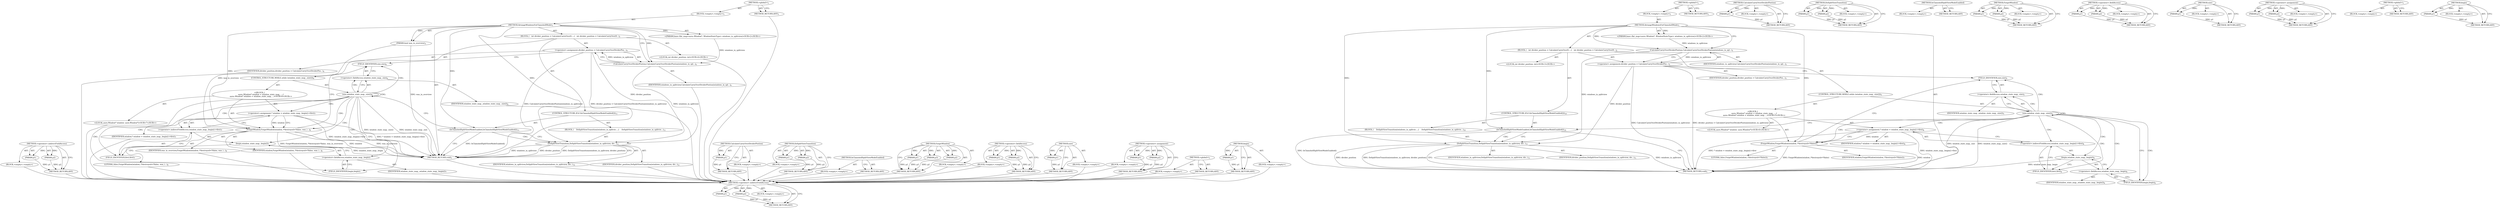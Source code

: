 digraph "begin" {
vulnerable_81 [label=<(METHOD,&lt;operator&gt;.indirectFieldAccess)>];
vulnerable_82 [label=<(PARAM,p1)>];
vulnerable_83 [label=<(PARAM,p2)>];
vulnerable_84 [label=<(BLOCK,&lt;empty&gt;,&lt;empty&gt;)>];
vulnerable_85 [label=<(METHOD_RETURN,ANY)>];
vulnerable_6 [label=<(METHOD,&lt;global&gt;)<SUB>1</SUB>>];
vulnerable_7 [label=<(BLOCK,&lt;empty&gt;,&lt;empty&gt;)<SUB>1</SUB>>];
vulnerable_8 [label=<(METHOD,ArrangeWindowsForClamshellMode)<SUB>1</SUB>>];
vulnerable_9 [label="<(PARAM,base::flat_map&lt;aura::Window*, WindowStateType&gt; windows_in_splitview)<SUB>2</SUB>>"];
vulnerable_10 [label=<(BLOCK,{
   int divider_position = CalculateCarryOverD...,{
   int divider_position = CalculateCarryOverD...)<SUB>2</SUB>>];
vulnerable_11 [label="<(LOCAL,int divider_position: int)<SUB>3</SUB>>"];
vulnerable_12 [label=<(&lt;operator&gt;.assignment,divider_position = CalculateCarryOverDividerPos...)<SUB>3</SUB>>];
vulnerable_13 [label=<(IDENTIFIER,divider_position,divider_position = CalculateCarryOverDividerPos...)<SUB>3</SUB>>];
vulnerable_14 [label=<(CalculateCarryOverDividerPostion,CalculateCarryOverDividerPostion(windows_in_spl...)<SUB>3</SUB>>];
vulnerable_15 [label=<(IDENTIFIER,windows_in_splitview,CalculateCarryOverDividerPostion(windows_in_spl...)<SUB>3</SUB>>];
vulnerable_16 [label=<(CONTROL_STRUCTURE,WHILE,while (window_state_map_.size()))<SUB>5</SUB>>];
vulnerable_17 [label=<(size,window_state_map_.size())<SUB>5</SUB>>];
vulnerable_18 [label=<(&lt;operator&gt;.fieldAccess,window_state_map_.size)<SUB>5</SUB>>];
vulnerable_19 [label=<(IDENTIFIER,window_state_map_,window_state_map_.size())<SUB>5</SUB>>];
vulnerable_20 [label=<(FIELD_IDENTIFIER,size,size)<SUB>5</SUB>>];
vulnerable_21 [label="<(BLOCK,{
     aura::Window* window = window_state_map_...,{
     aura::Window* window = window_state_map_...)<SUB>5</SUB>>"];
vulnerable_22 [label="<(LOCAL,aura.Window* window: aura.Window*)<SUB>6</SUB>>"];
vulnerable_23 [label=<(&lt;operator&gt;.assignment,* window = window_state_map_.begin()-&gt;first)<SUB>6</SUB>>];
vulnerable_24 [label=<(IDENTIFIER,window,* window = window_state_map_.begin()-&gt;first)<SUB>6</SUB>>];
vulnerable_25 [label=<(&lt;operator&gt;.indirectFieldAccess,window_state_map_.begin()-&gt;first)<SUB>6</SUB>>];
vulnerable_26 [label=<(begin,window_state_map_.begin())<SUB>6</SUB>>];
vulnerable_27 [label=<(&lt;operator&gt;.fieldAccess,window_state_map_.begin)<SUB>6</SUB>>];
vulnerable_28 [label=<(IDENTIFIER,window_state_map_,window_state_map_.begin())<SUB>6</SUB>>];
vulnerable_29 [label=<(FIELD_IDENTIFIER,begin,begin)<SUB>6</SUB>>];
vulnerable_30 [label=<(FIELD_IDENTIFIER,first,first)<SUB>6</SUB>>];
vulnerable_31 [label=<(ForgetWindow,ForgetWindow(window, /*destroyed=*/false))<SUB>7</SUB>>];
vulnerable_32 [label=<(IDENTIFIER,window,ForgetWindow(window, /*destroyed=*/false))<SUB>7</SUB>>];
vulnerable_33 [label=<(LITERAL,false,ForgetWindow(window, /*destroyed=*/false))<SUB>7</SUB>>];
vulnerable_34 [label=<(CONTROL_STRUCTURE,IF,if (IsClamshellSplitViewModeEnabled()))<SUB>10</SUB>>];
vulnerable_35 [label=<(IsClamshellSplitViewModeEnabled,IsClamshellSplitViewModeEnabled())<SUB>10</SUB>>];
vulnerable_36 [label=<(BLOCK,{
    DoSplitViewTransition(windows_in_splitvie...,{
    DoSplitViewTransition(windows_in_splitvie...)<SUB>10</SUB>>];
vulnerable_37 [label=<(DoSplitViewTransition,DoSplitViewTransition(windows_in_splitview, div...)<SUB>11</SUB>>];
vulnerable_38 [label=<(IDENTIFIER,windows_in_splitview,DoSplitViewTransition(windows_in_splitview, div...)<SUB>11</SUB>>];
vulnerable_39 [label=<(IDENTIFIER,divider_position,DoSplitViewTransition(windows_in_splitview, div...)<SUB>11</SUB>>];
vulnerable_40 [label=<(METHOD_RETURN,void)<SUB>1</SUB>>];
vulnerable_42 [label=<(METHOD_RETURN,ANY)<SUB>1</SUB>>];
vulnerable_68 [label=<(METHOD,CalculateCarryOverDividerPostion)>];
vulnerable_69 [label=<(PARAM,p1)>];
vulnerable_70 [label=<(BLOCK,&lt;empty&gt;,&lt;empty&gt;)>];
vulnerable_71 [label=<(METHOD_RETURN,ANY)>];
vulnerable_98 [label=<(METHOD,DoSplitViewTransition)>];
vulnerable_99 [label=<(PARAM,p1)>];
vulnerable_100 [label=<(PARAM,p2)>];
vulnerable_101 [label=<(BLOCK,&lt;empty&gt;,&lt;empty&gt;)>];
vulnerable_102 [label=<(METHOD_RETURN,ANY)>];
vulnerable_95 [label=<(METHOD,IsClamshellSplitViewModeEnabled)>];
vulnerable_96 [label=<(BLOCK,&lt;empty&gt;,&lt;empty&gt;)>];
vulnerable_97 [label=<(METHOD_RETURN,ANY)>];
vulnerable_90 [label=<(METHOD,ForgetWindow)>];
vulnerable_91 [label=<(PARAM,p1)>];
vulnerable_92 [label=<(PARAM,p2)>];
vulnerable_93 [label=<(BLOCK,&lt;empty&gt;,&lt;empty&gt;)>];
vulnerable_94 [label=<(METHOD_RETURN,ANY)>];
vulnerable_76 [label=<(METHOD,&lt;operator&gt;.fieldAccess)>];
vulnerable_77 [label=<(PARAM,p1)>];
vulnerable_78 [label=<(PARAM,p2)>];
vulnerable_79 [label=<(BLOCK,&lt;empty&gt;,&lt;empty&gt;)>];
vulnerable_80 [label=<(METHOD_RETURN,ANY)>];
vulnerable_72 [label=<(METHOD,size)>];
vulnerable_73 [label=<(PARAM,p1)>];
vulnerable_74 [label=<(BLOCK,&lt;empty&gt;,&lt;empty&gt;)>];
vulnerable_75 [label=<(METHOD_RETURN,ANY)>];
vulnerable_63 [label=<(METHOD,&lt;operator&gt;.assignment)>];
vulnerable_64 [label=<(PARAM,p1)>];
vulnerable_65 [label=<(PARAM,p2)>];
vulnerable_66 [label=<(BLOCK,&lt;empty&gt;,&lt;empty&gt;)>];
vulnerable_67 [label=<(METHOD_RETURN,ANY)>];
vulnerable_57 [label=<(METHOD,&lt;global&gt;)<SUB>1</SUB>>];
vulnerable_58 [label=<(BLOCK,&lt;empty&gt;,&lt;empty&gt;)>];
vulnerable_59 [label=<(METHOD_RETURN,ANY)>];
vulnerable_86 [label=<(METHOD,begin)>];
vulnerable_87 [label=<(PARAM,p1)>];
vulnerable_88 [label=<(BLOCK,&lt;empty&gt;,&lt;empty&gt;)>];
vulnerable_89 [label=<(METHOD_RETURN,ANY)>];
fixed_83 [label=<(METHOD,&lt;operator&gt;.indirectFieldAccess)>];
fixed_84 [label=<(PARAM,p1)>];
fixed_85 [label=<(PARAM,p2)>];
fixed_86 [label=<(BLOCK,&lt;empty&gt;,&lt;empty&gt;)>];
fixed_87 [label=<(METHOD_RETURN,ANY)>];
fixed_6 [label=<(METHOD,&lt;global&gt;)<SUB>1</SUB>>];
fixed_7 [label=<(BLOCK,&lt;empty&gt;,&lt;empty&gt;)<SUB>1</SUB>>];
fixed_8 [label=<(METHOD,ArrangeWindowsForClamshellMode)<SUB>1</SUB>>];
fixed_9 [label="<(PARAM,base::flat_map&lt;aura::Window*, WindowStateType&gt; windows_in_splitview)<SUB>2</SUB>>"];
fixed_10 [label=<(PARAM,bool was_in_overview)<SUB>3</SUB>>];
fixed_11 [label=<(BLOCK,{
   int divider_position = CalculateCarryOverD...,{
   int divider_position = CalculateCarryOverD...)<SUB>3</SUB>>];
fixed_12 [label="<(LOCAL,int divider_position: int)<SUB>4</SUB>>"];
fixed_13 [label=<(&lt;operator&gt;.assignment,divider_position = CalculateCarryOverDividerPos...)<SUB>4</SUB>>];
fixed_14 [label=<(IDENTIFIER,divider_position,divider_position = CalculateCarryOverDividerPos...)<SUB>4</SUB>>];
fixed_15 [label=<(CalculateCarryOverDividerPostion,CalculateCarryOverDividerPostion(windows_in_spl...)<SUB>4</SUB>>];
fixed_16 [label=<(IDENTIFIER,windows_in_splitview,CalculateCarryOverDividerPostion(windows_in_spl...)<SUB>4</SUB>>];
fixed_17 [label=<(CONTROL_STRUCTURE,WHILE,while (window_state_map_.size()))<SUB>6</SUB>>];
fixed_18 [label=<(size,window_state_map_.size())<SUB>6</SUB>>];
fixed_19 [label=<(&lt;operator&gt;.fieldAccess,window_state_map_.size)<SUB>6</SUB>>];
fixed_20 [label=<(IDENTIFIER,window_state_map_,window_state_map_.size())<SUB>6</SUB>>];
fixed_21 [label=<(FIELD_IDENTIFIER,size,size)<SUB>6</SUB>>];
fixed_22 [label="<(BLOCK,{
     aura::Window* window = window_state_map_...,{
     aura::Window* window = window_state_map_...)<SUB>6</SUB>>"];
fixed_23 [label="<(LOCAL,aura.Window* window: aura.Window*)<SUB>7</SUB>>"];
fixed_24 [label=<(&lt;operator&gt;.assignment,* window = window_state_map_.begin()-&gt;first)<SUB>7</SUB>>];
fixed_25 [label=<(IDENTIFIER,window,* window = window_state_map_.begin()-&gt;first)<SUB>7</SUB>>];
fixed_26 [label=<(&lt;operator&gt;.indirectFieldAccess,window_state_map_.begin()-&gt;first)<SUB>7</SUB>>];
fixed_27 [label=<(begin,window_state_map_.begin())<SUB>7</SUB>>];
fixed_28 [label=<(&lt;operator&gt;.fieldAccess,window_state_map_.begin)<SUB>7</SUB>>];
fixed_29 [label=<(IDENTIFIER,window_state_map_,window_state_map_.begin())<SUB>7</SUB>>];
fixed_30 [label=<(FIELD_IDENTIFIER,begin,begin)<SUB>7</SUB>>];
fixed_31 [label=<(FIELD_IDENTIFIER,first,first)<SUB>7</SUB>>];
fixed_32 [label=<(ForgetWindow,ForgetWindow(window, /*destroyed=*/false, was_i...)<SUB>8</SUB>>];
fixed_33 [label=<(IDENTIFIER,window,ForgetWindow(window, /*destroyed=*/false, was_i...)<SUB>8</SUB>>];
fixed_34 [label=<(LITERAL,false,ForgetWindow(window, /*destroyed=*/false, was_i...)<SUB>8</SUB>>];
fixed_35 [label=<(IDENTIFIER,was_in_overview,ForgetWindow(window, /*destroyed=*/false, was_i...)<SUB>8</SUB>>];
fixed_36 [label=<(CONTROL_STRUCTURE,IF,if (IsClamshellSplitViewModeEnabled()))<SUB>11</SUB>>];
fixed_37 [label=<(IsClamshellSplitViewModeEnabled,IsClamshellSplitViewModeEnabled())<SUB>11</SUB>>];
fixed_38 [label=<(BLOCK,{
    DoSplitViewTransition(windows_in_splitvie...,{
    DoSplitViewTransition(windows_in_splitvie...)<SUB>11</SUB>>];
fixed_39 [label=<(DoSplitViewTransition,DoSplitViewTransition(windows_in_splitview, div...)<SUB>12</SUB>>];
fixed_40 [label=<(IDENTIFIER,windows_in_splitview,DoSplitViewTransition(windows_in_splitview, div...)<SUB>12</SUB>>];
fixed_41 [label=<(IDENTIFIER,divider_position,DoSplitViewTransition(windows_in_splitview, div...)<SUB>12</SUB>>];
fixed_42 [label=<(METHOD_RETURN,void)<SUB>1</SUB>>];
fixed_44 [label=<(METHOD_RETURN,ANY)<SUB>1</SUB>>];
fixed_70 [label=<(METHOD,CalculateCarryOverDividerPostion)>];
fixed_71 [label=<(PARAM,p1)>];
fixed_72 [label=<(BLOCK,&lt;empty&gt;,&lt;empty&gt;)>];
fixed_73 [label=<(METHOD_RETURN,ANY)>];
fixed_101 [label=<(METHOD,DoSplitViewTransition)>];
fixed_102 [label=<(PARAM,p1)>];
fixed_103 [label=<(PARAM,p2)>];
fixed_104 [label=<(BLOCK,&lt;empty&gt;,&lt;empty&gt;)>];
fixed_105 [label=<(METHOD_RETURN,ANY)>];
fixed_98 [label=<(METHOD,IsClamshellSplitViewModeEnabled)>];
fixed_99 [label=<(BLOCK,&lt;empty&gt;,&lt;empty&gt;)>];
fixed_100 [label=<(METHOD_RETURN,ANY)>];
fixed_92 [label=<(METHOD,ForgetWindow)>];
fixed_93 [label=<(PARAM,p1)>];
fixed_94 [label=<(PARAM,p2)>];
fixed_95 [label=<(PARAM,p3)>];
fixed_96 [label=<(BLOCK,&lt;empty&gt;,&lt;empty&gt;)>];
fixed_97 [label=<(METHOD_RETURN,ANY)>];
fixed_78 [label=<(METHOD,&lt;operator&gt;.fieldAccess)>];
fixed_79 [label=<(PARAM,p1)>];
fixed_80 [label=<(PARAM,p2)>];
fixed_81 [label=<(BLOCK,&lt;empty&gt;,&lt;empty&gt;)>];
fixed_82 [label=<(METHOD_RETURN,ANY)>];
fixed_74 [label=<(METHOD,size)>];
fixed_75 [label=<(PARAM,p1)>];
fixed_76 [label=<(BLOCK,&lt;empty&gt;,&lt;empty&gt;)>];
fixed_77 [label=<(METHOD_RETURN,ANY)>];
fixed_65 [label=<(METHOD,&lt;operator&gt;.assignment)>];
fixed_66 [label=<(PARAM,p1)>];
fixed_67 [label=<(PARAM,p2)>];
fixed_68 [label=<(BLOCK,&lt;empty&gt;,&lt;empty&gt;)>];
fixed_69 [label=<(METHOD_RETURN,ANY)>];
fixed_59 [label=<(METHOD,&lt;global&gt;)<SUB>1</SUB>>];
fixed_60 [label=<(BLOCK,&lt;empty&gt;,&lt;empty&gt;)>];
fixed_61 [label=<(METHOD_RETURN,ANY)>];
fixed_88 [label=<(METHOD,begin)>];
fixed_89 [label=<(PARAM,p1)>];
fixed_90 [label=<(BLOCK,&lt;empty&gt;,&lt;empty&gt;)>];
fixed_91 [label=<(METHOD_RETURN,ANY)>];
vulnerable_81 -> vulnerable_82  [key=0, label="AST: "];
vulnerable_81 -> vulnerable_82  [key=1, label="DDG: "];
vulnerable_81 -> vulnerable_84  [key=0, label="AST: "];
vulnerable_81 -> vulnerable_83  [key=0, label="AST: "];
vulnerable_81 -> vulnerable_83  [key=1, label="DDG: "];
vulnerable_81 -> vulnerable_85  [key=0, label="AST: "];
vulnerable_81 -> vulnerable_85  [key=1, label="CFG: "];
vulnerable_82 -> vulnerable_85  [key=0, label="DDG: p1"];
vulnerable_83 -> vulnerable_85  [key=0, label="DDG: p2"];
vulnerable_6 -> vulnerable_7  [key=0, label="AST: "];
vulnerable_6 -> vulnerable_42  [key=0, label="AST: "];
vulnerable_6 -> vulnerable_42  [key=1, label="CFG: "];
vulnerable_7 -> vulnerable_8  [key=0, label="AST: "];
vulnerable_8 -> vulnerable_9  [key=0, label="AST: "];
vulnerable_8 -> vulnerable_9  [key=1, label="DDG: "];
vulnerable_8 -> vulnerable_10  [key=0, label="AST: "];
vulnerable_8 -> vulnerable_40  [key=0, label="AST: "];
vulnerable_8 -> vulnerable_14  [key=0, label="CFG: "];
vulnerable_8 -> vulnerable_14  [key=1, label="DDG: "];
vulnerable_8 -> vulnerable_35  [key=0, label="DDG: "];
vulnerable_8 -> vulnerable_31  [key=0, label="DDG: "];
vulnerable_8 -> vulnerable_37  [key=0, label="DDG: "];
vulnerable_9 -> vulnerable_14  [key=0, label="DDG: windows_in_splitview"];
vulnerable_10 -> vulnerable_11  [key=0, label="AST: "];
vulnerable_10 -> vulnerable_12  [key=0, label="AST: "];
vulnerable_10 -> vulnerable_16  [key=0, label="AST: "];
vulnerable_10 -> vulnerable_34  [key=0, label="AST: "];
vulnerable_12 -> vulnerable_13  [key=0, label="AST: "];
vulnerable_12 -> vulnerable_14  [key=0, label="AST: "];
vulnerable_12 -> vulnerable_20  [key=0, label="CFG: "];
vulnerable_12 -> vulnerable_40  [key=0, label="DDG: CalculateCarryOverDividerPostion(windows_in_splitview)"];
vulnerable_12 -> vulnerable_40  [key=1, label="DDG: divider_position = CalculateCarryOverDividerPostion(windows_in_splitview)"];
vulnerable_12 -> vulnerable_37  [key=0, label="DDG: divider_position"];
vulnerable_14 -> vulnerable_15  [key=0, label="AST: "];
vulnerable_14 -> vulnerable_12  [key=0, label="CFG: "];
vulnerable_14 -> vulnerable_12  [key=1, label="DDG: windows_in_splitview"];
vulnerable_14 -> vulnerable_37  [key=0, label="DDG: windows_in_splitview"];
vulnerable_16 -> vulnerable_17  [key=0, label="AST: "];
vulnerable_16 -> vulnerable_21  [key=0, label="AST: "];
vulnerable_17 -> vulnerable_18  [key=0, label="AST: "];
vulnerable_17 -> vulnerable_18  [key=1, label="CDG: "];
vulnerable_17 -> vulnerable_35  [key=0, label="CFG: "];
vulnerable_17 -> vulnerable_29  [key=0, label="CFG: "];
vulnerable_17 -> vulnerable_29  [key=1, label="CDG: "];
vulnerable_17 -> vulnerable_40  [key=0, label="DDG: window_state_map_.size"];
vulnerable_17 -> vulnerable_40  [key=1, label="DDG: window_state_map_.size()"];
vulnerable_17 -> vulnerable_17  [key=0, label="CDG: "];
vulnerable_17 -> vulnerable_30  [key=0, label="CDG: "];
vulnerable_17 -> vulnerable_26  [key=0, label="CDG: "];
vulnerable_17 -> vulnerable_23  [key=0, label="CDG: "];
vulnerable_17 -> vulnerable_20  [key=0, label="CDG: "];
vulnerable_17 -> vulnerable_25  [key=0, label="CDG: "];
vulnerable_17 -> vulnerable_27  [key=0, label="CDG: "];
vulnerable_17 -> vulnerable_31  [key=0, label="CDG: "];
vulnerable_18 -> vulnerable_19  [key=0, label="AST: "];
vulnerable_18 -> vulnerable_20  [key=0, label="AST: "];
vulnerable_18 -> vulnerable_17  [key=0, label="CFG: "];
vulnerable_20 -> vulnerable_18  [key=0, label="CFG: "];
vulnerable_21 -> vulnerable_22  [key=0, label="AST: "];
vulnerable_21 -> vulnerable_23  [key=0, label="AST: "];
vulnerable_21 -> vulnerable_31  [key=0, label="AST: "];
vulnerable_23 -> vulnerable_24  [key=0, label="AST: "];
vulnerable_23 -> vulnerable_25  [key=0, label="AST: "];
vulnerable_23 -> vulnerable_31  [key=0, label="CFG: "];
vulnerable_23 -> vulnerable_31  [key=1, label="DDG: window"];
vulnerable_23 -> vulnerable_40  [key=0, label="DDG: window_state_map_.begin()-&gt;first"];
vulnerable_23 -> vulnerable_40  [key=1, label="DDG: * window = window_state_map_.begin()-&gt;first"];
vulnerable_25 -> vulnerable_26  [key=0, label="AST: "];
vulnerable_25 -> vulnerable_30  [key=0, label="AST: "];
vulnerable_25 -> vulnerable_23  [key=0, label="CFG: "];
vulnerable_26 -> vulnerable_27  [key=0, label="AST: "];
vulnerable_26 -> vulnerable_30  [key=0, label="CFG: "];
vulnerable_26 -> vulnerable_40  [key=0, label="DDG: window_state_map_.begin"];
vulnerable_27 -> vulnerable_28  [key=0, label="AST: "];
vulnerable_27 -> vulnerable_29  [key=0, label="AST: "];
vulnerable_27 -> vulnerable_26  [key=0, label="CFG: "];
vulnerable_29 -> vulnerable_27  [key=0, label="CFG: "];
vulnerable_30 -> vulnerable_25  [key=0, label="CFG: "];
vulnerable_31 -> vulnerable_32  [key=0, label="AST: "];
vulnerable_31 -> vulnerable_33  [key=0, label="AST: "];
vulnerable_31 -> vulnerable_20  [key=0, label="CFG: "];
vulnerable_31 -> vulnerable_40  [key=0, label="DDG: window"];
vulnerable_31 -> vulnerable_40  [key=1, label="DDG: ForgetWindow(window, /*destroyed=*/false)"];
vulnerable_34 -> vulnerable_35  [key=0, label="AST: "];
vulnerable_34 -> vulnerable_36  [key=0, label="AST: "];
vulnerable_35 -> vulnerable_40  [key=0, label="CFG: "];
vulnerable_35 -> vulnerable_40  [key=1, label="DDG: IsClamshellSplitViewModeEnabled()"];
vulnerable_35 -> vulnerable_37  [key=0, label="CFG: "];
vulnerable_35 -> vulnerable_37  [key=1, label="CDG: "];
vulnerable_36 -> vulnerable_37  [key=0, label="AST: "];
vulnerable_37 -> vulnerable_38  [key=0, label="AST: "];
vulnerable_37 -> vulnerable_39  [key=0, label="AST: "];
vulnerable_37 -> vulnerable_40  [key=0, label="CFG: "];
vulnerable_37 -> vulnerable_40  [key=1, label="DDG: windows_in_splitview"];
vulnerable_37 -> vulnerable_40  [key=2, label="DDG: divider_position"];
vulnerable_37 -> vulnerable_40  [key=3, label="DDG: DoSplitViewTransition(windows_in_splitview, divider_position)"];
vulnerable_68 -> vulnerable_69  [key=0, label="AST: "];
vulnerable_68 -> vulnerable_69  [key=1, label="DDG: "];
vulnerable_68 -> vulnerable_70  [key=0, label="AST: "];
vulnerable_68 -> vulnerable_71  [key=0, label="AST: "];
vulnerable_68 -> vulnerable_71  [key=1, label="CFG: "];
vulnerable_69 -> vulnerable_71  [key=0, label="DDG: p1"];
vulnerable_98 -> vulnerable_99  [key=0, label="AST: "];
vulnerable_98 -> vulnerable_99  [key=1, label="DDG: "];
vulnerable_98 -> vulnerable_101  [key=0, label="AST: "];
vulnerable_98 -> vulnerable_100  [key=0, label="AST: "];
vulnerable_98 -> vulnerable_100  [key=1, label="DDG: "];
vulnerable_98 -> vulnerable_102  [key=0, label="AST: "];
vulnerable_98 -> vulnerable_102  [key=1, label="CFG: "];
vulnerable_99 -> vulnerable_102  [key=0, label="DDG: p1"];
vulnerable_100 -> vulnerable_102  [key=0, label="DDG: p2"];
vulnerable_95 -> vulnerable_96  [key=0, label="AST: "];
vulnerable_95 -> vulnerable_97  [key=0, label="AST: "];
vulnerable_95 -> vulnerable_97  [key=1, label="CFG: "];
vulnerable_90 -> vulnerable_91  [key=0, label="AST: "];
vulnerable_90 -> vulnerable_91  [key=1, label="DDG: "];
vulnerable_90 -> vulnerable_93  [key=0, label="AST: "];
vulnerable_90 -> vulnerable_92  [key=0, label="AST: "];
vulnerable_90 -> vulnerable_92  [key=1, label="DDG: "];
vulnerable_90 -> vulnerable_94  [key=0, label="AST: "];
vulnerable_90 -> vulnerable_94  [key=1, label="CFG: "];
vulnerable_91 -> vulnerable_94  [key=0, label="DDG: p1"];
vulnerable_92 -> vulnerable_94  [key=0, label="DDG: p2"];
vulnerable_76 -> vulnerable_77  [key=0, label="AST: "];
vulnerable_76 -> vulnerable_77  [key=1, label="DDG: "];
vulnerable_76 -> vulnerable_79  [key=0, label="AST: "];
vulnerable_76 -> vulnerable_78  [key=0, label="AST: "];
vulnerable_76 -> vulnerable_78  [key=1, label="DDG: "];
vulnerable_76 -> vulnerable_80  [key=0, label="AST: "];
vulnerable_76 -> vulnerable_80  [key=1, label="CFG: "];
vulnerable_77 -> vulnerable_80  [key=0, label="DDG: p1"];
vulnerable_78 -> vulnerable_80  [key=0, label="DDG: p2"];
vulnerable_72 -> vulnerable_73  [key=0, label="AST: "];
vulnerable_72 -> vulnerable_73  [key=1, label="DDG: "];
vulnerable_72 -> vulnerable_74  [key=0, label="AST: "];
vulnerable_72 -> vulnerable_75  [key=0, label="AST: "];
vulnerable_72 -> vulnerable_75  [key=1, label="CFG: "];
vulnerable_73 -> vulnerable_75  [key=0, label="DDG: p1"];
vulnerable_63 -> vulnerable_64  [key=0, label="AST: "];
vulnerable_63 -> vulnerable_64  [key=1, label="DDG: "];
vulnerable_63 -> vulnerable_66  [key=0, label="AST: "];
vulnerable_63 -> vulnerable_65  [key=0, label="AST: "];
vulnerable_63 -> vulnerable_65  [key=1, label="DDG: "];
vulnerable_63 -> vulnerable_67  [key=0, label="AST: "];
vulnerable_63 -> vulnerable_67  [key=1, label="CFG: "];
vulnerable_64 -> vulnerable_67  [key=0, label="DDG: p1"];
vulnerable_65 -> vulnerable_67  [key=0, label="DDG: p2"];
vulnerable_57 -> vulnerable_58  [key=0, label="AST: "];
vulnerable_57 -> vulnerable_59  [key=0, label="AST: "];
vulnerable_57 -> vulnerable_59  [key=1, label="CFG: "];
vulnerable_86 -> vulnerable_87  [key=0, label="AST: "];
vulnerable_86 -> vulnerable_87  [key=1, label="DDG: "];
vulnerable_86 -> vulnerable_88  [key=0, label="AST: "];
vulnerable_86 -> vulnerable_89  [key=0, label="AST: "];
vulnerable_86 -> vulnerable_89  [key=1, label="CFG: "];
vulnerable_87 -> vulnerable_89  [key=0, label="DDG: p1"];
fixed_83 -> fixed_84  [key=0, label="AST: "];
fixed_83 -> fixed_84  [key=1, label="DDG: "];
fixed_83 -> fixed_86  [key=0, label="AST: "];
fixed_83 -> fixed_85  [key=0, label="AST: "];
fixed_83 -> fixed_85  [key=1, label="DDG: "];
fixed_83 -> fixed_87  [key=0, label="AST: "];
fixed_83 -> fixed_87  [key=1, label="CFG: "];
fixed_84 -> fixed_87  [key=0, label="DDG: p1"];
fixed_85 -> fixed_87  [key=0, label="DDG: p2"];
fixed_86 -> vulnerable_81  [key=0];
fixed_87 -> vulnerable_81  [key=0];
fixed_6 -> fixed_7  [key=0, label="AST: "];
fixed_6 -> fixed_44  [key=0, label="AST: "];
fixed_6 -> fixed_44  [key=1, label="CFG: "];
fixed_7 -> fixed_8  [key=0, label="AST: "];
fixed_8 -> fixed_9  [key=0, label="AST: "];
fixed_8 -> fixed_9  [key=1, label="DDG: "];
fixed_8 -> fixed_10  [key=0, label="AST: "];
fixed_8 -> fixed_10  [key=1, label="DDG: "];
fixed_8 -> fixed_11  [key=0, label="AST: "];
fixed_8 -> fixed_42  [key=0, label="AST: "];
fixed_8 -> fixed_15  [key=0, label="CFG: "];
fixed_8 -> fixed_15  [key=1, label="DDG: "];
fixed_8 -> fixed_37  [key=0, label="DDG: "];
fixed_8 -> fixed_32  [key=0, label="DDG: "];
fixed_8 -> fixed_39  [key=0, label="DDG: "];
fixed_9 -> fixed_15  [key=0, label="DDG: windows_in_splitview"];
fixed_10 -> fixed_42  [key=0, label="DDG: was_in_overview"];
fixed_10 -> fixed_32  [key=0, label="DDG: was_in_overview"];
fixed_11 -> fixed_12  [key=0, label="AST: "];
fixed_11 -> fixed_13  [key=0, label="AST: "];
fixed_11 -> fixed_17  [key=0, label="AST: "];
fixed_11 -> fixed_36  [key=0, label="AST: "];
fixed_12 -> vulnerable_81  [key=0];
fixed_13 -> fixed_14  [key=0, label="AST: "];
fixed_13 -> fixed_15  [key=0, label="AST: "];
fixed_13 -> fixed_21  [key=0, label="CFG: "];
fixed_13 -> fixed_42  [key=0, label="DDG: CalculateCarryOverDividerPostion(windows_in_splitview)"];
fixed_13 -> fixed_42  [key=1, label="DDG: divider_position = CalculateCarryOverDividerPostion(windows_in_splitview)"];
fixed_13 -> fixed_39  [key=0, label="DDG: divider_position"];
fixed_14 -> vulnerable_81  [key=0];
fixed_15 -> fixed_16  [key=0, label="AST: "];
fixed_15 -> fixed_13  [key=0, label="CFG: "];
fixed_15 -> fixed_13  [key=1, label="DDG: windows_in_splitview"];
fixed_15 -> fixed_39  [key=0, label="DDG: windows_in_splitview"];
fixed_16 -> vulnerable_81  [key=0];
fixed_17 -> fixed_18  [key=0, label="AST: "];
fixed_17 -> fixed_22  [key=0, label="AST: "];
fixed_18 -> fixed_19  [key=0, label="AST: "];
fixed_18 -> fixed_19  [key=1, label="CDG: "];
fixed_18 -> fixed_37  [key=0, label="CFG: "];
fixed_18 -> fixed_30  [key=0, label="CFG: "];
fixed_18 -> fixed_30  [key=1, label="CDG: "];
fixed_18 -> fixed_42  [key=0, label="DDG: window_state_map_.size"];
fixed_18 -> fixed_42  [key=1, label="DDG: window_state_map_.size()"];
fixed_18 -> fixed_24  [key=0, label="CDG: "];
fixed_18 -> fixed_21  [key=0, label="CDG: "];
fixed_18 -> fixed_32  [key=0, label="CDG: "];
fixed_18 -> fixed_18  [key=0, label="CDG: "];
fixed_18 -> fixed_26  [key=0, label="CDG: "];
fixed_18 -> fixed_28  [key=0, label="CDG: "];
fixed_18 -> fixed_27  [key=0, label="CDG: "];
fixed_18 -> fixed_31  [key=0, label="CDG: "];
fixed_19 -> fixed_20  [key=0, label="AST: "];
fixed_19 -> fixed_21  [key=0, label="AST: "];
fixed_19 -> fixed_18  [key=0, label="CFG: "];
fixed_20 -> vulnerable_81  [key=0];
fixed_21 -> fixed_19  [key=0, label="CFG: "];
fixed_22 -> fixed_23  [key=0, label="AST: "];
fixed_22 -> fixed_24  [key=0, label="AST: "];
fixed_22 -> fixed_32  [key=0, label="AST: "];
fixed_23 -> vulnerable_81  [key=0];
fixed_24 -> fixed_25  [key=0, label="AST: "];
fixed_24 -> fixed_26  [key=0, label="AST: "];
fixed_24 -> fixed_32  [key=0, label="CFG: "];
fixed_24 -> fixed_32  [key=1, label="DDG: window"];
fixed_24 -> fixed_42  [key=0, label="DDG: window_state_map_.begin()-&gt;first"];
fixed_24 -> fixed_42  [key=1, label="DDG: * window = window_state_map_.begin()-&gt;first"];
fixed_25 -> vulnerable_81  [key=0];
fixed_26 -> fixed_27  [key=0, label="AST: "];
fixed_26 -> fixed_31  [key=0, label="AST: "];
fixed_26 -> fixed_24  [key=0, label="CFG: "];
fixed_27 -> fixed_28  [key=0, label="AST: "];
fixed_27 -> fixed_31  [key=0, label="CFG: "];
fixed_27 -> fixed_42  [key=0, label="DDG: window_state_map_.begin"];
fixed_28 -> fixed_29  [key=0, label="AST: "];
fixed_28 -> fixed_30  [key=0, label="AST: "];
fixed_28 -> fixed_27  [key=0, label="CFG: "];
fixed_29 -> vulnerable_81  [key=0];
fixed_30 -> fixed_28  [key=0, label="CFG: "];
fixed_31 -> fixed_26  [key=0, label="CFG: "];
fixed_32 -> fixed_33  [key=0, label="AST: "];
fixed_32 -> fixed_34  [key=0, label="AST: "];
fixed_32 -> fixed_35  [key=0, label="AST: "];
fixed_32 -> fixed_21  [key=0, label="CFG: "];
fixed_32 -> fixed_42  [key=0, label="DDG: window"];
fixed_32 -> fixed_42  [key=1, label="DDG: was_in_overview"];
fixed_32 -> fixed_42  [key=2, label="DDG: ForgetWindow(window, /*destroyed=*/false, was_in_overview)"];
fixed_33 -> vulnerable_81  [key=0];
fixed_34 -> vulnerable_81  [key=0];
fixed_35 -> vulnerable_81  [key=0];
fixed_36 -> fixed_37  [key=0, label="AST: "];
fixed_36 -> fixed_38  [key=0, label="AST: "];
fixed_37 -> fixed_42  [key=0, label="CFG: "];
fixed_37 -> fixed_42  [key=1, label="DDG: IsClamshellSplitViewModeEnabled()"];
fixed_37 -> fixed_39  [key=0, label="CFG: "];
fixed_37 -> fixed_39  [key=1, label="CDG: "];
fixed_38 -> fixed_39  [key=0, label="AST: "];
fixed_39 -> fixed_40  [key=0, label="AST: "];
fixed_39 -> fixed_41  [key=0, label="AST: "];
fixed_39 -> fixed_42  [key=0, label="CFG: "];
fixed_39 -> fixed_42  [key=1, label="DDG: windows_in_splitview"];
fixed_39 -> fixed_42  [key=2, label="DDG: divider_position"];
fixed_39 -> fixed_42  [key=3, label="DDG: DoSplitViewTransition(windows_in_splitview, divider_position)"];
fixed_40 -> vulnerable_81  [key=0];
fixed_41 -> vulnerable_81  [key=0];
fixed_42 -> vulnerable_81  [key=0];
fixed_44 -> vulnerable_81  [key=0];
fixed_70 -> fixed_71  [key=0, label="AST: "];
fixed_70 -> fixed_71  [key=1, label="DDG: "];
fixed_70 -> fixed_72  [key=0, label="AST: "];
fixed_70 -> fixed_73  [key=0, label="AST: "];
fixed_70 -> fixed_73  [key=1, label="CFG: "];
fixed_71 -> fixed_73  [key=0, label="DDG: p1"];
fixed_72 -> vulnerable_81  [key=0];
fixed_73 -> vulnerable_81  [key=0];
fixed_101 -> fixed_102  [key=0, label="AST: "];
fixed_101 -> fixed_102  [key=1, label="DDG: "];
fixed_101 -> fixed_104  [key=0, label="AST: "];
fixed_101 -> fixed_103  [key=0, label="AST: "];
fixed_101 -> fixed_103  [key=1, label="DDG: "];
fixed_101 -> fixed_105  [key=0, label="AST: "];
fixed_101 -> fixed_105  [key=1, label="CFG: "];
fixed_102 -> fixed_105  [key=0, label="DDG: p1"];
fixed_103 -> fixed_105  [key=0, label="DDG: p2"];
fixed_104 -> vulnerable_81  [key=0];
fixed_105 -> vulnerable_81  [key=0];
fixed_98 -> fixed_99  [key=0, label="AST: "];
fixed_98 -> fixed_100  [key=0, label="AST: "];
fixed_98 -> fixed_100  [key=1, label="CFG: "];
fixed_99 -> vulnerable_81  [key=0];
fixed_100 -> vulnerable_81  [key=0];
fixed_92 -> fixed_93  [key=0, label="AST: "];
fixed_92 -> fixed_93  [key=1, label="DDG: "];
fixed_92 -> fixed_96  [key=0, label="AST: "];
fixed_92 -> fixed_94  [key=0, label="AST: "];
fixed_92 -> fixed_94  [key=1, label="DDG: "];
fixed_92 -> fixed_97  [key=0, label="AST: "];
fixed_92 -> fixed_97  [key=1, label="CFG: "];
fixed_92 -> fixed_95  [key=0, label="AST: "];
fixed_92 -> fixed_95  [key=1, label="DDG: "];
fixed_93 -> fixed_97  [key=0, label="DDG: p1"];
fixed_94 -> fixed_97  [key=0, label="DDG: p2"];
fixed_95 -> fixed_97  [key=0, label="DDG: p3"];
fixed_96 -> vulnerable_81  [key=0];
fixed_97 -> vulnerable_81  [key=0];
fixed_78 -> fixed_79  [key=0, label="AST: "];
fixed_78 -> fixed_79  [key=1, label="DDG: "];
fixed_78 -> fixed_81  [key=0, label="AST: "];
fixed_78 -> fixed_80  [key=0, label="AST: "];
fixed_78 -> fixed_80  [key=1, label="DDG: "];
fixed_78 -> fixed_82  [key=0, label="AST: "];
fixed_78 -> fixed_82  [key=1, label="CFG: "];
fixed_79 -> fixed_82  [key=0, label="DDG: p1"];
fixed_80 -> fixed_82  [key=0, label="DDG: p2"];
fixed_81 -> vulnerable_81  [key=0];
fixed_82 -> vulnerable_81  [key=0];
fixed_74 -> fixed_75  [key=0, label="AST: "];
fixed_74 -> fixed_75  [key=1, label="DDG: "];
fixed_74 -> fixed_76  [key=0, label="AST: "];
fixed_74 -> fixed_77  [key=0, label="AST: "];
fixed_74 -> fixed_77  [key=1, label="CFG: "];
fixed_75 -> fixed_77  [key=0, label="DDG: p1"];
fixed_76 -> vulnerable_81  [key=0];
fixed_77 -> vulnerable_81  [key=0];
fixed_65 -> fixed_66  [key=0, label="AST: "];
fixed_65 -> fixed_66  [key=1, label="DDG: "];
fixed_65 -> fixed_68  [key=0, label="AST: "];
fixed_65 -> fixed_67  [key=0, label="AST: "];
fixed_65 -> fixed_67  [key=1, label="DDG: "];
fixed_65 -> fixed_69  [key=0, label="AST: "];
fixed_65 -> fixed_69  [key=1, label="CFG: "];
fixed_66 -> fixed_69  [key=0, label="DDG: p1"];
fixed_67 -> fixed_69  [key=0, label="DDG: p2"];
fixed_68 -> vulnerable_81  [key=0];
fixed_69 -> vulnerable_81  [key=0];
fixed_59 -> fixed_60  [key=0, label="AST: "];
fixed_59 -> fixed_61  [key=0, label="AST: "];
fixed_59 -> fixed_61  [key=1, label="CFG: "];
fixed_60 -> vulnerable_81  [key=0];
fixed_61 -> vulnerable_81  [key=0];
fixed_88 -> fixed_89  [key=0, label="AST: "];
fixed_88 -> fixed_89  [key=1, label="DDG: "];
fixed_88 -> fixed_90  [key=0, label="AST: "];
fixed_88 -> fixed_91  [key=0, label="AST: "];
fixed_88 -> fixed_91  [key=1, label="CFG: "];
fixed_89 -> fixed_91  [key=0, label="DDG: p1"];
fixed_90 -> vulnerable_81  [key=0];
fixed_91 -> vulnerable_81  [key=0];
}
